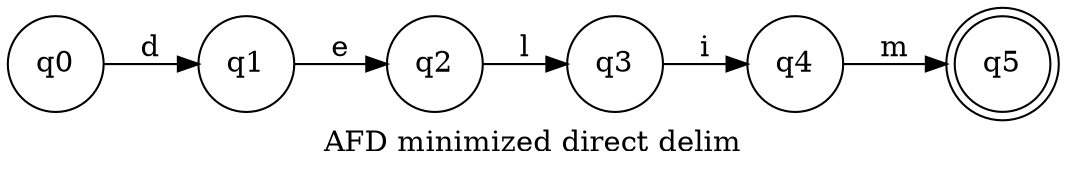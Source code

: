 // AFN
digraph {
	rankdir=LR
	label="AFD minimized direct delim"
	1688050391792 [label=q0 shape=circle]
	1688050391888 [label=q1 shape=circle]
	1688050391984 [label=q2 shape=circle]
	1688050392128 [label=q3 shape=circle]
	1688050392272 [label=q4 shape=circle]
	1688050392416 [label=q5 shape=doublecircle]
	1688050392272 -> 1688050392416 [label=m]
	1688050392128 -> 1688050392272 [label=i]
	1688050391984 -> 1688050392128 [label=l]
	1688050391888 -> 1688050391984 [label=e]
	1688050391792 -> 1688050391888 [label=d]
}
